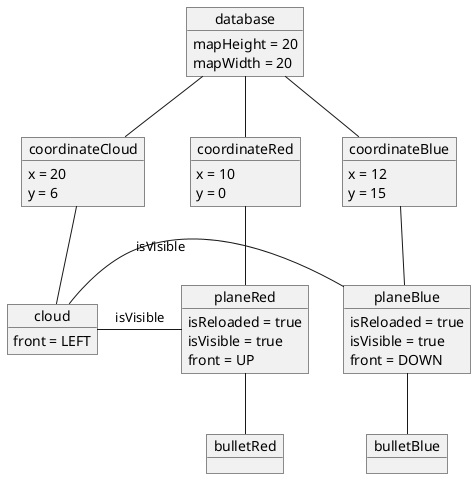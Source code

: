 @startuml

object database {
mapHeight = 20
mapWidth = 20
}

object planeRed {
isReloaded = true
isVisible = true
front = UP
}

object planeBlue {
isReloaded = true
isVisible = true
front = DOWN
}

object coordinateRed {
x = 10
y = 0
}


object coordinateBlue {
x = 12
y = 15
}

object coordinateCloud {
x = 20
y = 6
}

object cloud {
  front = LEFT
}

object bulletRed
object bulletBlue


planeRed -- bulletRed
planeBlue --bulletBlue


coordinateCloud -- cloud
coordinateBlue -- planeBlue
coordinateRed -- planeRed


cloud - planeRed :isVisible
cloud - planeBlue : isVisible


database -- coordinateRed
database -- coordinateBlue
database -- coordinateCloud

@enduml
